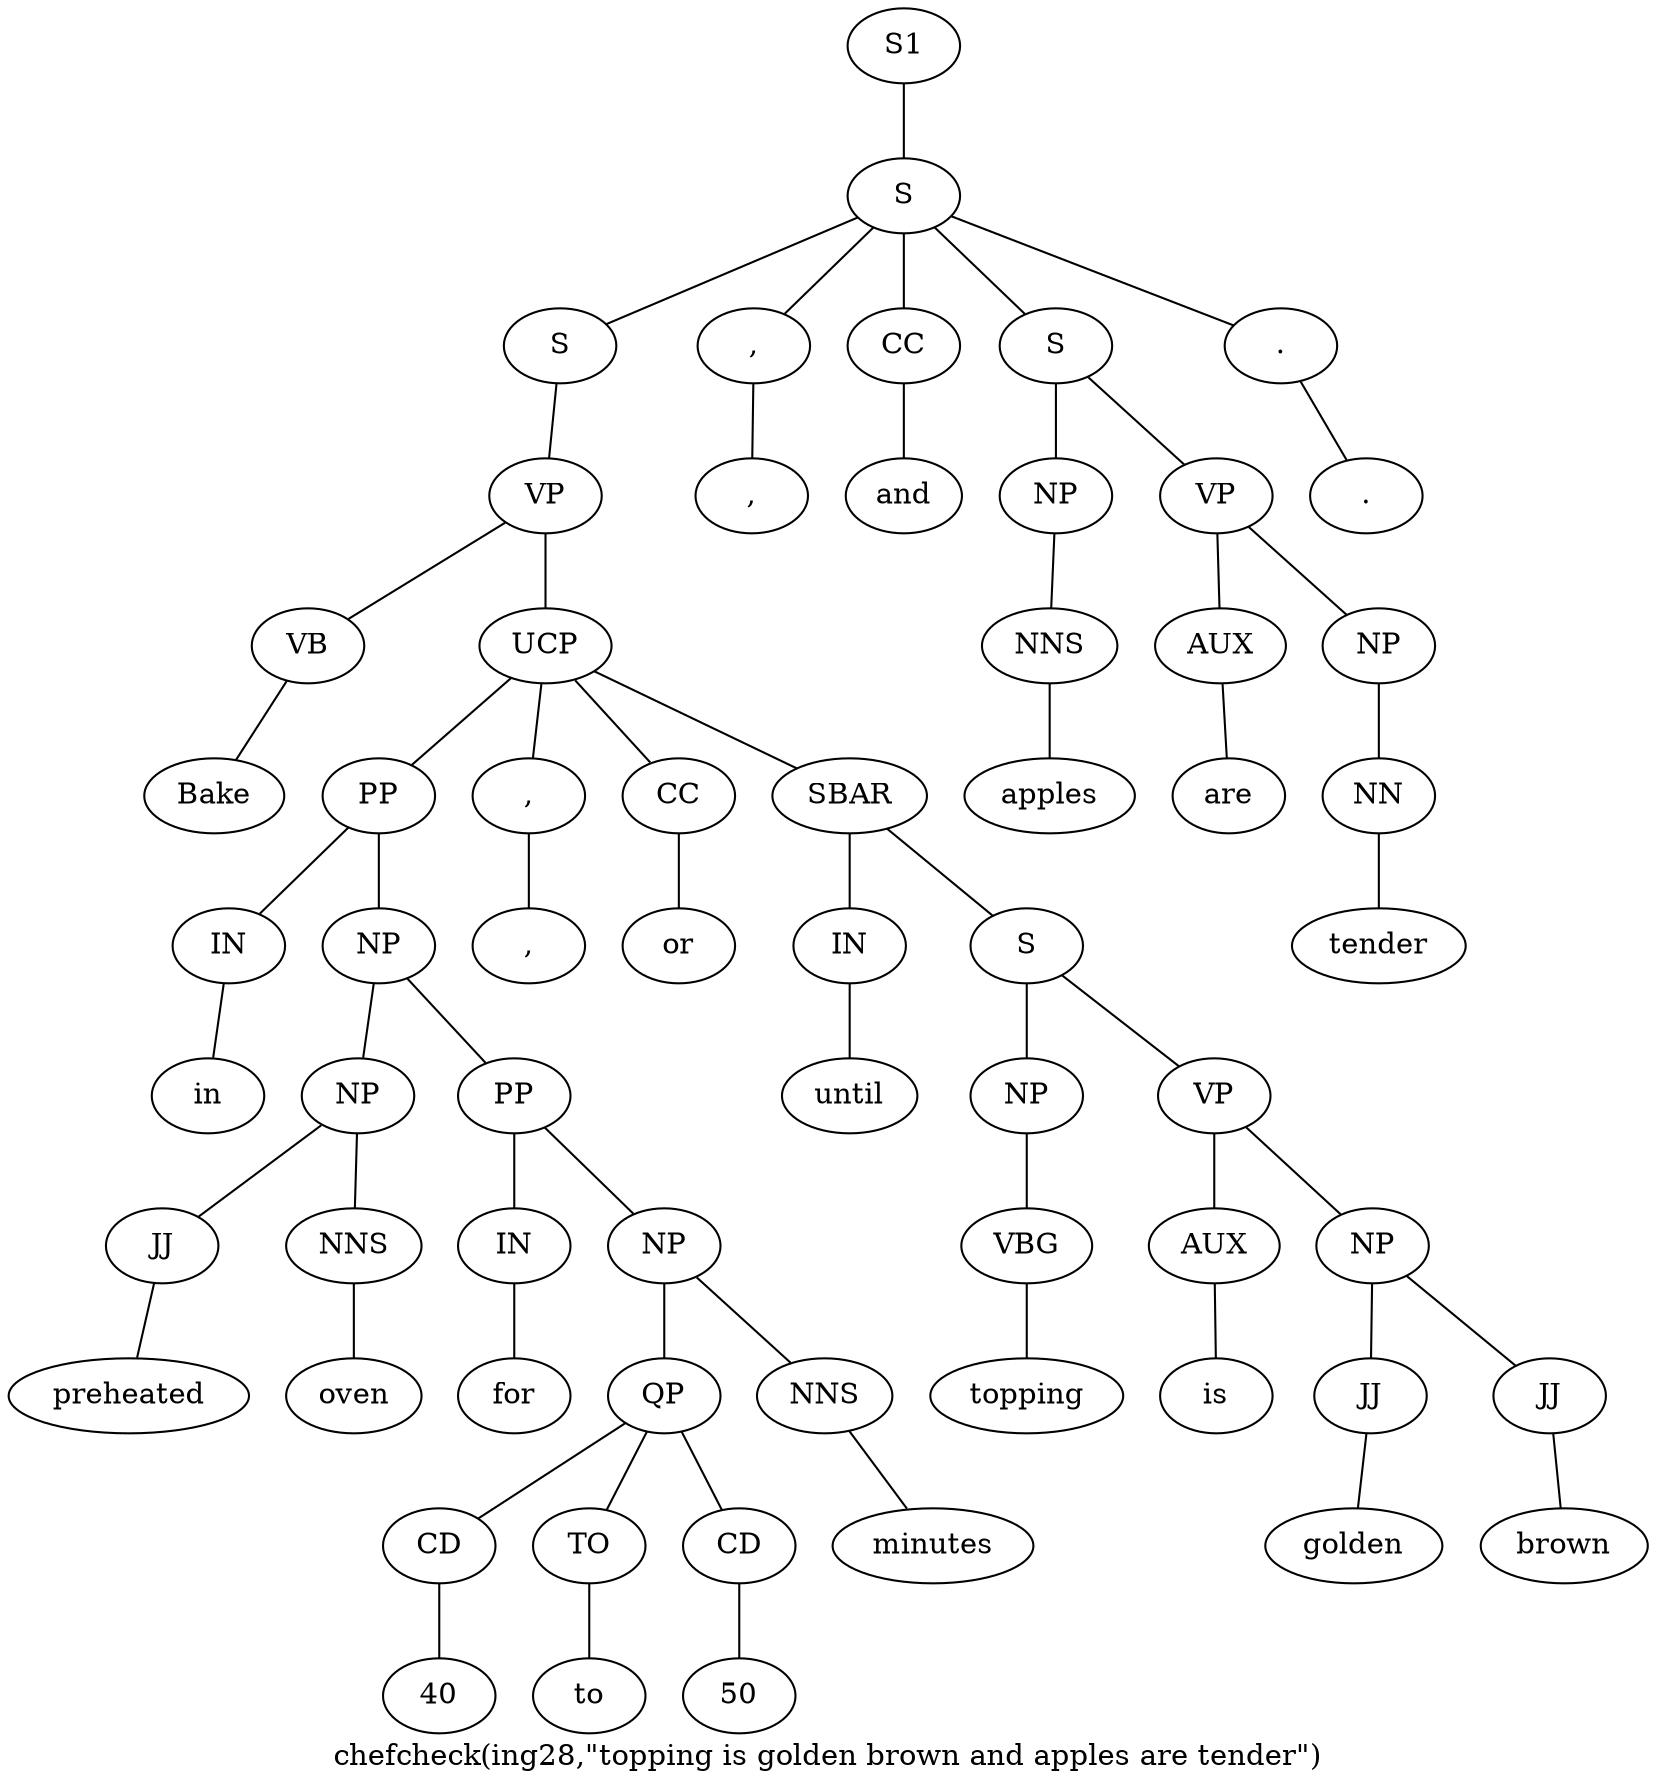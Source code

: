 graph SyntaxGraph {
	label = "chefcheck(ing28,\"topping is golden brown and apples are tender\")";
	Node0 [label="S1"];
	Node1 [label="S"];
	Node2 [label="S"];
	Node3 [label="VP"];
	Node4 [label="VB"];
	Node5 [label="Bake"];
	Node6 [label="UCP"];
	Node7 [label="PP"];
	Node8 [label="IN"];
	Node9 [label="in"];
	Node10 [label="NP"];
	Node11 [label="NP"];
	Node12 [label="JJ"];
	Node13 [label="preheated"];
	Node14 [label="NNS"];
	Node15 [label="oven"];
	Node16 [label="PP"];
	Node17 [label="IN"];
	Node18 [label="for"];
	Node19 [label="NP"];
	Node20 [label="QP"];
	Node21 [label="CD"];
	Node22 [label="40"];
	Node23 [label="TO"];
	Node24 [label="to"];
	Node25 [label="CD"];
	Node26 [label="50"];
	Node27 [label="NNS"];
	Node28 [label="minutes"];
	Node29 [label=","];
	Node30 [label=","];
	Node31 [label="CC"];
	Node32 [label="or"];
	Node33 [label="SBAR"];
	Node34 [label="IN"];
	Node35 [label="until"];
	Node36 [label="S"];
	Node37 [label="NP"];
	Node38 [label="VBG"];
	Node39 [label="topping"];
	Node40 [label="VP"];
	Node41 [label="AUX"];
	Node42 [label="is"];
	Node43 [label="NP"];
	Node44 [label="JJ"];
	Node45 [label="golden"];
	Node46 [label="JJ"];
	Node47 [label="brown"];
	Node48 [label=","];
	Node49 [label=","];
	Node50 [label="CC"];
	Node51 [label="and"];
	Node52 [label="S"];
	Node53 [label="NP"];
	Node54 [label="NNS"];
	Node55 [label="apples"];
	Node56 [label="VP"];
	Node57 [label="AUX"];
	Node58 [label="are"];
	Node59 [label="NP"];
	Node60 [label="NN"];
	Node61 [label="tender"];
	Node62 [label="."];
	Node63 [label="."];

	Node0 -- Node1;
	Node1 -- Node2;
	Node1 -- Node48;
	Node1 -- Node50;
	Node1 -- Node52;
	Node1 -- Node62;
	Node2 -- Node3;
	Node3 -- Node4;
	Node3 -- Node6;
	Node4 -- Node5;
	Node6 -- Node7;
	Node6 -- Node29;
	Node6 -- Node31;
	Node6 -- Node33;
	Node7 -- Node8;
	Node7 -- Node10;
	Node8 -- Node9;
	Node10 -- Node11;
	Node10 -- Node16;
	Node11 -- Node12;
	Node11 -- Node14;
	Node12 -- Node13;
	Node14 -- Node15;
	Node16 -- Node17;
	Node16 -- Node19;
	Node17 -- Node18;
	Node19 -- Node20;
	Node19 -- Node27;
	Node20 -- Node21;
	Node20 -- Node23;
	Node20 -- Node25;
	Node21 -- Node22;
	Node23 -- Node24;
	Node25 -- Node26;
	Node27 -- Node28;
	Node29 -- Node30;
	Node31 -- Node32;
	Node33 -- Node34;
	Node33 -- Node36;
	Node34 -- Node35;
	Node36 -- Node37;
	Node36 -- Node40;
	Node37 -- Node38;
	Node38 -- Node39;
	Node40 -- Node41;
	Node40 -- Node43;
	Node41 -- Node42;
	Node43 -- Node44;
	Node43 -- Node46;
	Node44 -- Node45;
	Node46 -- Node47;
	Node48 -- Node49;
	Node50 -- Node51;
	Node52 -- Node53;
	Node52 -- Node56;
	Node53 -- Node54;
	Node54 -- Node55;
	Node56 -- Node57;
	Node56 -- Node59;
	Node57 -- Node58;
	Node59 -- Node60;
	Node60 -- Node61;
	Node62 -- Node63;
}